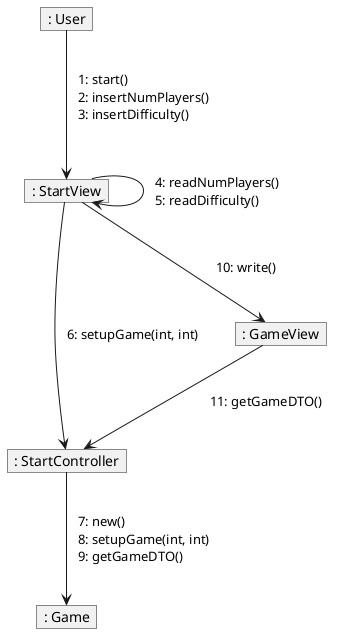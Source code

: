 @startuml "diagramaColaboracion"

skinparam noteBackgroundColor transparent
skinparam noteBorderColor transparent
hide members

object ": User" as user
object ": StartView" as startView
object ": StartController" as startController
object ": Game" as game
object ": GameView" as gameView

user --> startView
note on link
    1: start()
    2: insertNumPlayers()
    3: insertDifficulty()
end note

startView --> startView
note on link
    4: readNumPlayers()
    5: readDifficulty()
end note

startView --> startController
note on link
    6: setupGame(int, int)
end note

startController --> game
note on link
    7: new()
    8: setupGame(int, int)
    9: getGameDTO()
end note

startView --> gameView
note on link
    10: write()
end note

gameView --> startController
note on link
    11: getGameDTO()
end note
@enduml
